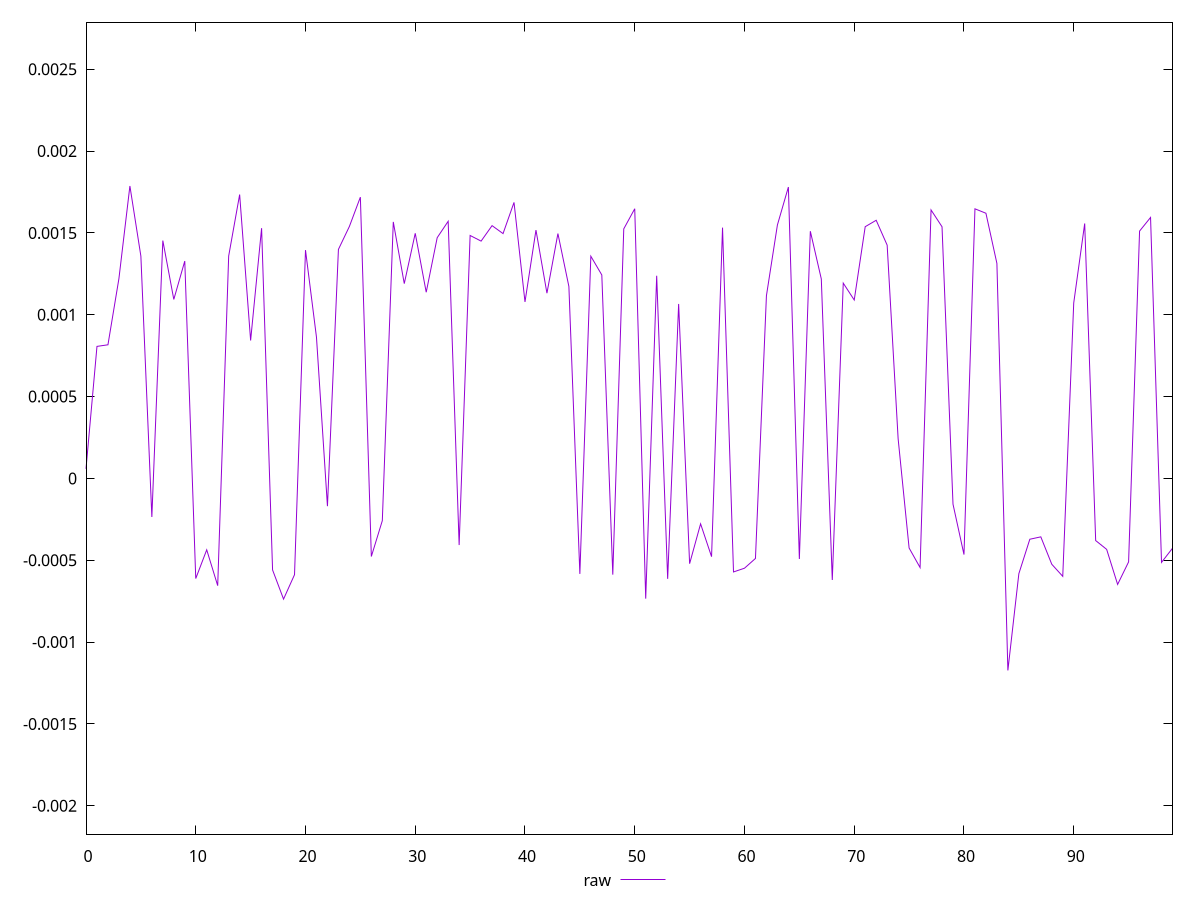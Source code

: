 reset

$raw <<EOF
0 0.00005875528421354428
1 0.0008066997595905956
2 0.0008164651643136012
3 0.0012213538345126618
4 0.0017866527294893909
5 0.0013580755377665232
6 -0.00023538060285518413
7 0.0014531226110752527
8 0.0010936119067369355
9 0.001327950570794756
10 -0.0006115930237411748
11 -0.00043609979842174627
12 -0.0006551621973400034
13 0.0013585694303228756
14 0.0017343130162086827
15 0.0008427920861372006
16 0.001528986736736787
17 -0.0005590371293170082
18 -0.0007372144622400767
19 -0.0005880278428034069
20 0.001394968935974328
21 0.0008629043885156285
22 -0.0001696276389916873
23 0.0013992508667053372
24 0.001539543859363468
25 0.0017184442035736492
26 -0.00047687382884534224
27 -0.0002580613800792997
28 0.0015671948907928558
29 0.0011902245319489525
30 0.0014976717637683156
31 0.0011374699540274923
32 0.0014707484049300667
33 0.001571018279320374
34 -0.00040703874441582746
35 0.0014843444564229368
36 0.00144982737083994
37 0.0015444130563672775
38 0.0014958295973768131
39 0.00168627405643636
40 0.0010784071821570817
41 0.001517399399161934
42 0.0011317550360263827
43 0.0014960085722535766
44 0.001172391566501324
45 -0.0005831181080913461
46 0.001357489027043518
47 0.0012430204936832168
48 -0.0005876513584018861
49 0.0015246477104136958
50 0.0016476863505526906
51 -0.0007342790664964128
52 0.0012382703581593434
53 -0.0006132550695403305
54 0.001065885149250967
55 -0.0005207921375400715
56 -0.00027739955426294707
57 -0.0004779296457289361
58 0.001532097824555767
59 -0.000571275837984353
60 -0.00054847092518997
61 -0.0004888343811199514
62 0.0011163813178167615
63 0.0015484365893638496
64 0.001780095164380674
65 -0.00049222029016468
66 0.0015103640574750943
67 0.0012185700389801767
68 -0.000620414579872941
69 0.0011930811006533259
70 0.0010900487326688634
71 0.0015378762946121893
72 0.0015772216132800498
73 0.0014251431333142882
74 0.0002424831024352314
75 -0.00042498276897274254
76 -0.0005443843650355107
77 0.0016403078862452514
78 0.0015375205153947524
79 -0.00015711383341463492
80 -0.00046511489046346943
81 0.00164717486176863
82 0.0016200851905525282
83 0.0013135607455299792
84 -0.0011730227293496654
85 -0.0005818492214085813
86 -0.0003714780566322684
87 -0.00035688567483568856
88 -0.0005242486615997966
89 -0.0005981034978271127
90 0.001071989867243306
91 0.001557519994112172
92 -0.0003796152933307373
93 -0.00043329346574399465
94 -0.0006475342141934404
95 -0.0005099325164974466
96 0.0015110784205107086
97 0.001594282673409947
98 -0.0005129039808154767
99 -0.0004264508411855439
EOF

set key outside below
set xrange [0:99]
set yrange [-0.0021730227293496654:0.002786652729489391]
set trange [-0.0021730227293496654:0.002786652729489391]
set terminal svg size 640, 500 enhanced background rgb 'white'
set output "reports/report_00032_2021-02-25T10-28-15.087Z/meta/pScore-difference/samples/card/raw/values.svg"

plot $raw title "raw" with line

reset
